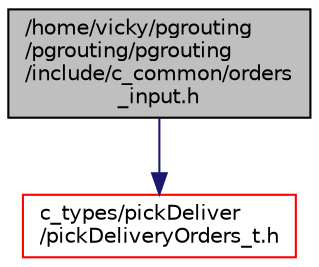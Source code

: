 digraph "/home/vicky/pgrouting/pgrouting/pgrouting/include/c_common/orders_input.h"
{
  edge [fontname="Helvetica",fontsize="10",labelfontname="Helvetica",labelfontsize="10"];
  node [fontname="Helvetica",fontsize="10",shape=record];
  Node1 [label="/home/vicky/pgrouting\l/pgrouting/pgrouting\l/include/c_common/orders\l_input.h",height=0.2,width=0.4,color="black", fillcolor="grey75", style="filled" fontcolor="black"];
  Node1 -> Node2 [color="midnightblue",fontsize="10",style="solid",fontname="Helvetica"];
  Node2 [label="c_types/pickDeliver\l/pickDeliveryOrders_t.h",height=0.2,width=0.4,color="red", fillcolor="white", style="filled",URL="$pickDeliveryOrders__t_8h.html"];
}
